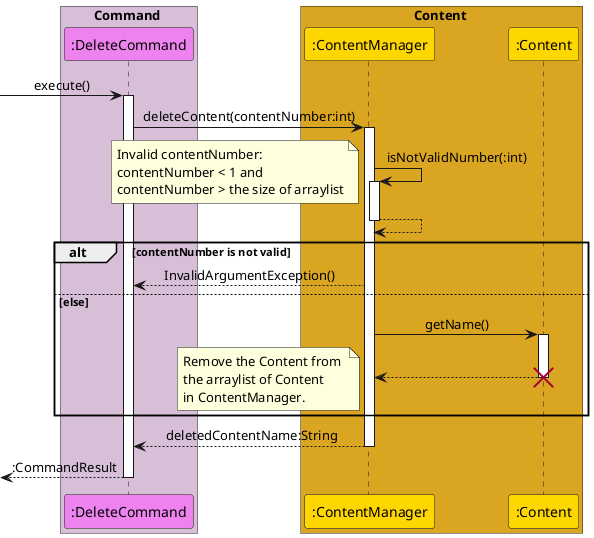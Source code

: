 @startuml
'https://plantuml.com/sequence-diagram


skinparam sequenceMessageAlign center

box Command #thistle
participant ":DeleteCommand" as DeleteCommand #violet
endbox

box Content #goldenrod
participant ":ContentManager" as ContentManager #gold
participant ":Content" as Content #gold
endbox

-> DeleteCommand : execute()
activate DeleteCommand
DeleteCommand -> ContentManager : deleteContent(contentNumber:int)
activate ContentManager
ContentManager -> ContentManager : isNotValidNumber(:int)
activate ContentManager
note left : Invalid contentNumber: \ncontentNumber < 1 and \ncontentNumber > the size of arraylist
return
alt contentNumber is not valid
ContentManager --> DeleteCommand : InvalidArgumentException()
else else
ContentManager -> Content : getName()
activate Content
return
note left : Remove the Content from \nthe arraylist of Content \nin ContentManager.
destroy Content
end
return deletedContentName:String
return :CommandResult

@enduml